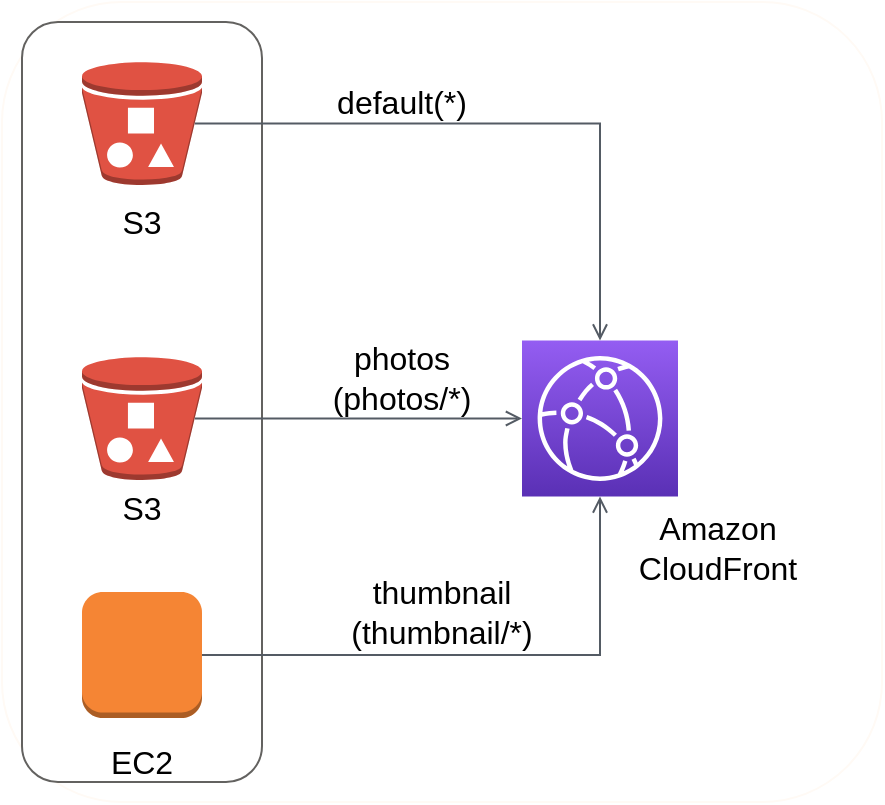 <mxfile version="12.9.9" type="device"><diagram id="NvpqJBKRmjGPZKzPypbm" name="Page-1"><mxGraphModel dx="1106" dy="808" grid="1" gridSize="10" guides="1" tooltips="1" connect="1" arrows="1" fold="1" page="1" pageScale="1" pageWidth="1654" pageHeight="1169" math="0" shadow="0"><root><mxCell id="0"/><mxCell id="1" parent="0"/><mxCell id="_4w6U7FC3ZFWlDn2LjqE-124" value="" style="rounded=1;whiteSpace=wrap;html=1;shadow=0;strokeColor=#FFFAF5;strokeWidth=1;" parent="1" vertex="1"><mxGeometry x="440" y="120" width="440" height="400" as="geometry"/></mxCell><mxCell id="uCfHoFMRH4mPBJ_yqWCe-21" value="" style="rounded=1;whiteSpace=wrap;html=1;strokeColor=#636260;fontSize=16;" vertex="1" parent="1"><mxGeometry x="450" y="130" width="120" height="380" as="geometry"/></mxCell><mxCell id="uCfHoFMRH4mPBJ_yqWCe-29" value="EC2" style="text;html=1;strokeColor=none;fillColor=none;align=center;verticalAlign=middle;whiteSpace=wrap;rounded=0;fontSize=16;" vertex="1" parent="1"><mxGeometry x="490" y="490" width="40" height="20" as="geometry"/></mxCell><mxCell id="uCfHoFMRH4mPBJ_yqWCe-32" value="" style="outlineConnect=0;dashed=0;verticalLabelPosition=bottom;verticalAlign=top;align=center;html=1;shape=mxgraph.aws3.bucket_with_objects;fillColor=#E05243;gradientColor=none;strokeColor=#636260;fontSize=16;" vertex="1" parent="1"><mxGeometry x="480" y="150" width="60" height="61.5" as="geometry"/></mxCell><mxCell id="uCfHoFMRH4mPBJ_yqWCe-33" value="" style="outlineConnect=0;dashed=0;verticalLabelPosition=bottom;verticalAlign=top;align=center;html=1;shape=mxgraph.aws3.bucket_with_objects;fillColor=#E05243;gradientColor=none;strokeColor=#636260;fontSize=16;" vertex="1" parent="1"><mxGeometry x="480" y="297.5" width="60" height="61.5" as="geometry"/></mxCell><mxCell id="uCfHoFMRH4mPBJ_yqWCe-34" value="" style="outlineConnect=0;dashed=0;verticalLabelPosition=bottom;verticalAlign=top;align=center;html=1;shape=mxgraph.aws3.instance;fillColor=#F58534;gradientColor=none;strokeColor=#636260;fontSize=16;" vertex="1" parent="1"><mxGeometry x="480" y="415" width="60" height="63" as="geometry"/></mxCell><mxCell id="uCfHoFMRH4mPBJ_yqWCe-35" value="S3" style="text;html=1;strokeColor=none;fillColor=none;align=center;verticalAlign=middle;whiteSpace=wrap;rounded=0;fontSize=16;" vertex="1" parent="1"><mxGeometry x="490" y="363" width="40" height="20" as="geometry"/></mxCell><mxCell id="uCfHoFMRH4mPBJ_yqWCe-36" value="S3" style="text;html=1;strokeColor=none;fillColor=none;align=center;verticalAlign=middle;whiteSpace=wrap;rounded=0;fontSize=16;" vertex="1" parent="1"><mxGeometry x="490" y="220" width="40" height="20" as="geometry"/></mxCell><mxCell id="uCfHoFMRH4mPBJ_yqWCe-37" value="" style="outlineConnect=0;fontColor=#232F3E;gradientColor=#945DF2;gradientDirection=north;fillColor=#5A30B5;strokeColor=#ffffff;dashed=0;verticalLabelPosition=bottom;verticalAlign=top;align=center;html=1;fontSize=12;fontStyle=0;aspect=fixed;shape=mxgraph.aws4.resourceIcon;resIcon=mxgraph.aws4.cloudfront;" vertex="1" parent="1"><mxGeometry x="700" y="289.25" width="78" height="78" as="geometry"/></mxCell><mxCell id="uCfHoFMRH4mPBJ_yqWCe-38" value="" style="edgeStyle=orthogonalEdgeStyle;html=1;endArrow=open;elbow=vertical;startArrow=none;endFill=0;strokeColor=#545B64;rounded=0;fontSize=16;exitX=0.94;exitY=0.5;exitDx=0;exitDy=0;exitPerimeter=0;" edge="1" parent="1" source="uCfHoFMRH4mPBJ_yqWCe-32" target="uCfHoFMRH4mPBJ_yqWCe-37"><mxGeometry width="100" relative="1" as="geometry"><mxPoint x="740" y="410" as="sourcePoint"/><mxPoint x="840" y="410" as="targetPoint"/></mxGeometry></mxCell><mxCell id="uCfHoFMRH4mPBJ_yqWCe-39" value="" style="edgeStyle=orthogonalEdgeStyle;html=1;endArrow=open;elbow=vertical;startArrow=none;endFill=0;strokeColor=#545B64;rounded=0;fontSize=16;exitX=0.94;exitY=0.5;exitDx=0;exitDy=0;exitPerimeter=0;" edge="1" parent="1" source="uCfHoFMRH4mPBJ_yqWCe-33" target="uCfHoFMRH4mPBJ_yqWCe-37"><mxGeometry width="100" relative="1" as="geometry"><mxPoint x="740" y="410" as="sourcePoint"/><mxPoint x="840" y="410" as="targetPoint"/></mxGeometry></mxCell><mxCell id="uCfHoFMRH4mPBJ_yqWCe-40" value="" style="edgeStyle=orthogonalEdgeStyle;html=1;endArrow=open;elbow=vertical;startArrow=none;endFill=0;strokeColor=#545B64;rounded=0;fontSize=16;exitX=1;exitY=0.5;exitDx=0;exitDy=0;exitPerimeter=0;" edge="1" parent="1" source="uCfHoFMRH4mPBJ_yqWCe-34" target="uCfHoFMRH4mPBJ_yqWCe-37"><mxGeometry width="100" relative="1" as="geometry"><mxPoint x="740" y="410" as="sourcePoint"/><mxPoint x="840" y="410" as="targetPoint"/></mxGeometry></mxCell><mxCell id="uCfHoFMRH4mPBJ_yqWCe-41" value="default(*)" style="text;html=1;strokeColor=none;fillColor=none;align=center;verticalAlign=middle;whiteSpace=wrap;rounded=0;fontSize=16;" vertex="1" parent="1"><mxGeometry x="620" y="160" width="40" height="20" as="geometry"/></mxCell><mxCell id="uCfHoFMRH4mPBJ_yqWCe-42" value="photos (photos/*)" style="text;html=1;strokeColor=none;fillColor=none;align=center;verticalAlign=middle;whiteSpace=wrap;rounded=0;fontSize=16;" vertex="1" parent="1"><mxGeometry x="620" y="297.5" width="40" height="20" as="geometry"/></mxCell><mxCell id="uCfHoFMRH4mPBJ_yqWCe-43" value="thumbnail&lt;br&gt;(thumbnail/*)" style="text;html=1;strokeColor=none;fillColor=none;align=center;verticalAlign=middle;whiteSpace=wrap;rounded=0;fontSize=16;" vertex="1" parent="1"><mxGeometry x="640" y="415" width="40" height="20" as="geometry"/></mxCell><mxCell id="uCfHoFMRH4mPBJ_yqWCe-44" value="Amazon CloudFront" style="text;html=1;strokeColor=none;fillColor=none;align=center;verticalAlign=middle;whiteSpace=wrap;rounded=0;fontSize=16;" vertex="1" parent="1"><mxGeometry x="778" y="383" width="40" height="20" as="geometry"/></mxCell></root></mxGraphModel></diagram></mxfile>